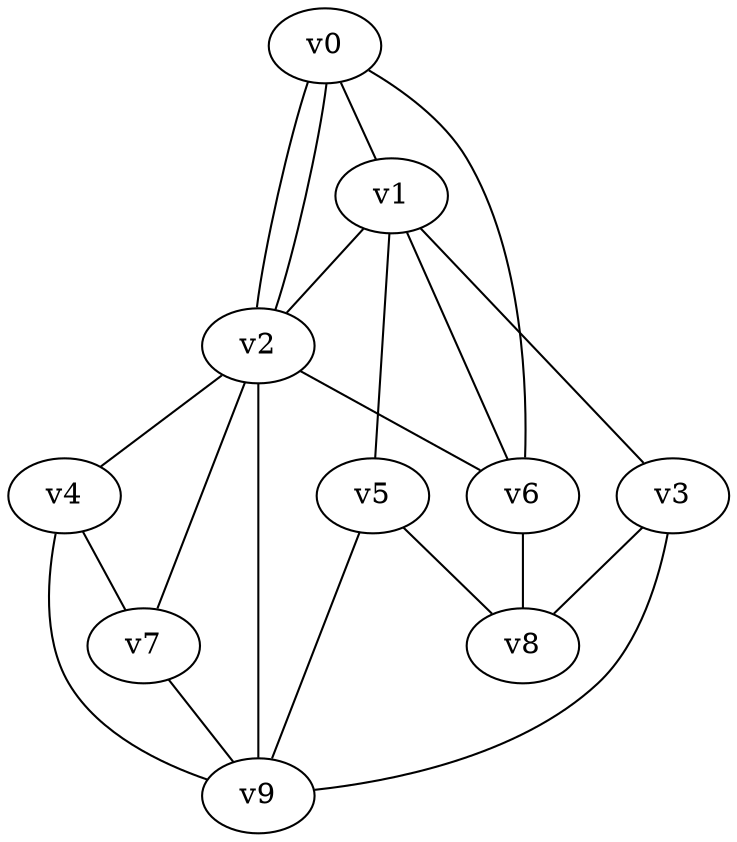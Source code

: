 graph G {
	v2--v7
	v0--v2
	v1--v2
	v1--v5
	v3--v9
	v0--v6
	v4--v7
	v2--v4
	v5--v8
	v0--v1
	v1--v6
	v3--v8
	v2--v9
	v5--v9
	v6--v8
	v7--v9
	v1--v3
	v2--v6
	v0--v2
	v4--v9
}
